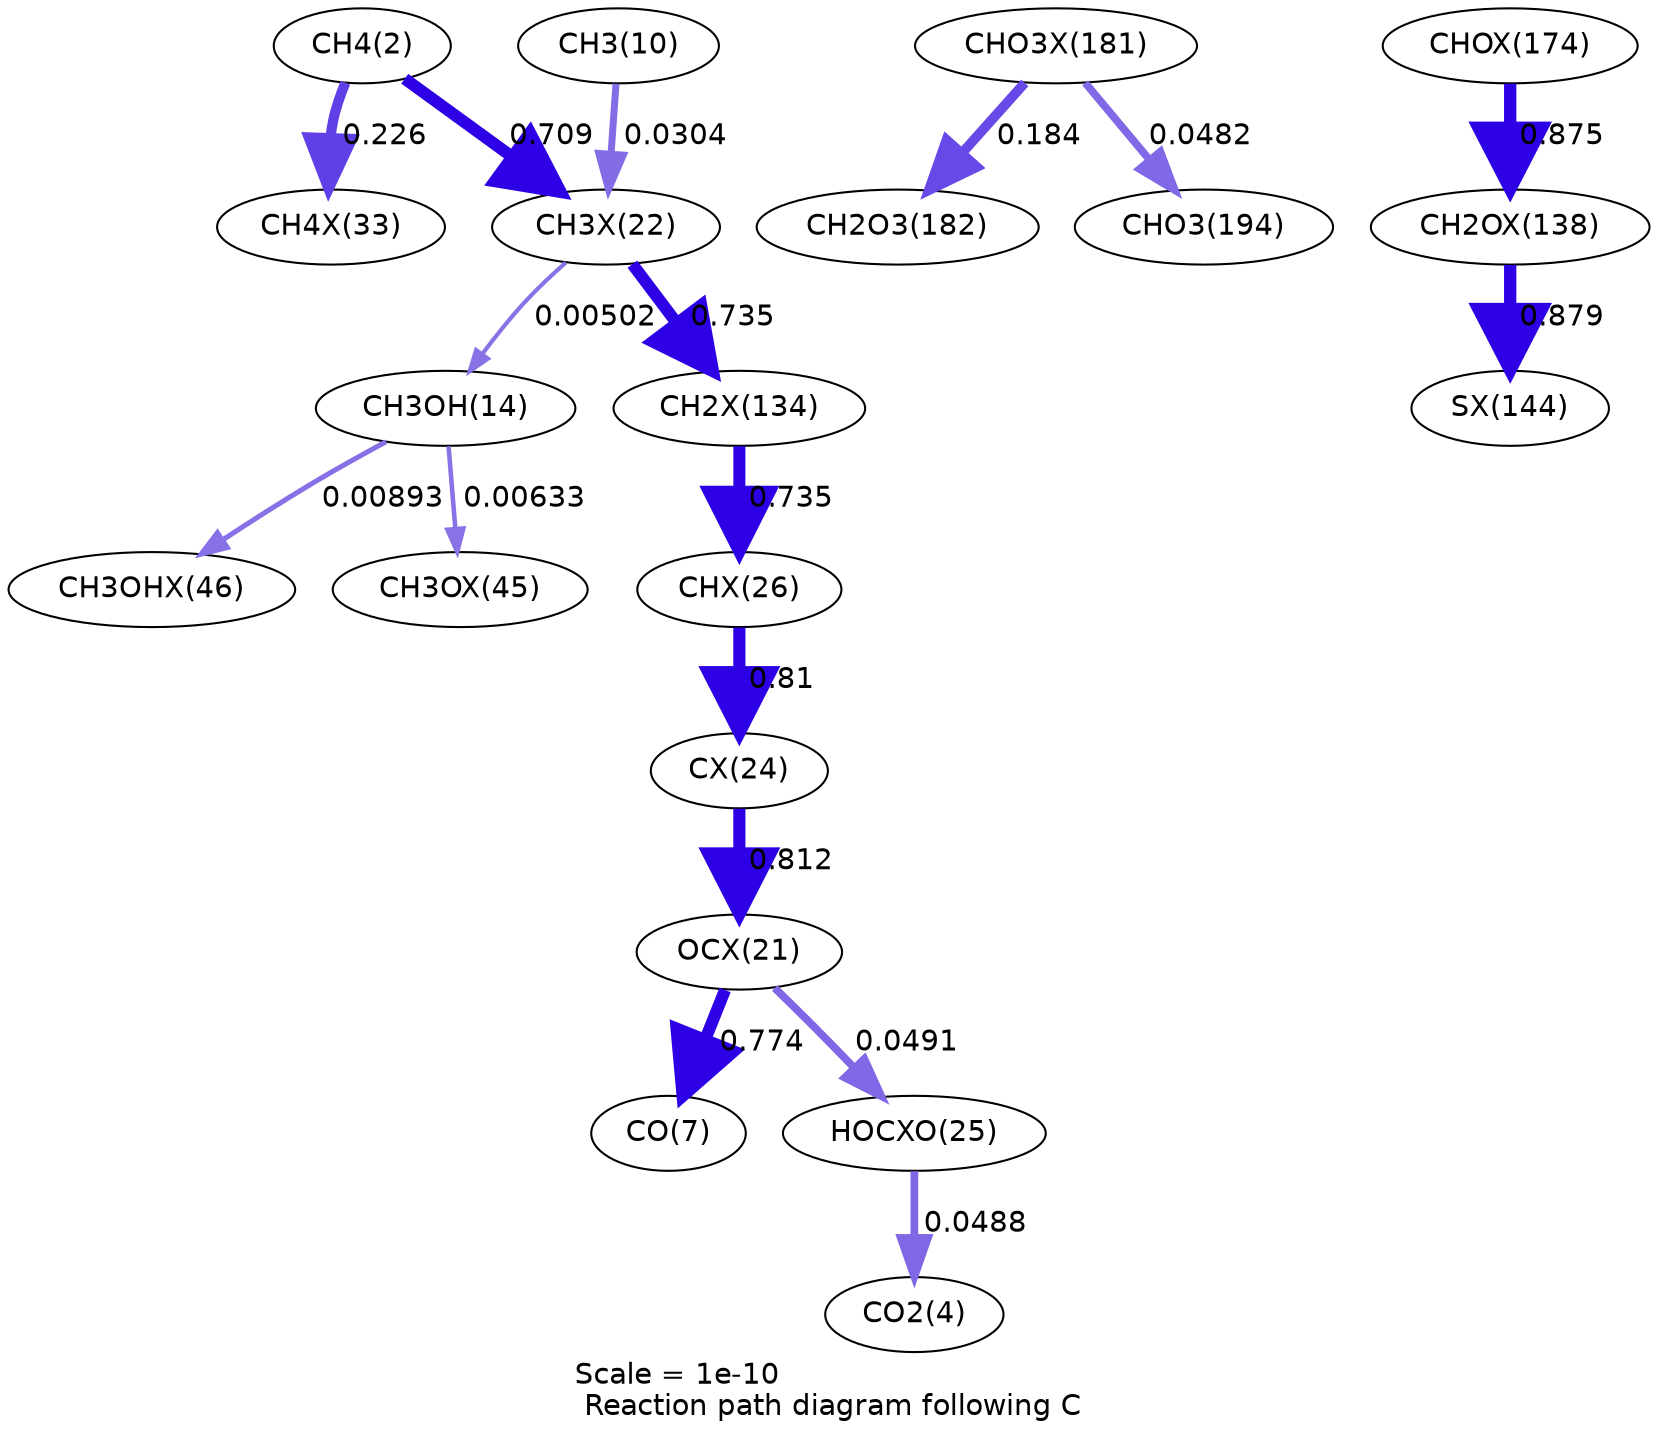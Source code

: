 digraph reaction_paths {
center=1;
s4 -> s40[fontname="Helvetica", penwidth=4.88, arrowsize=2.44, color="0.7, 0.726, 0.9"
, label=" 0.226"];
s4 -> s34[fontname="Helvetica", penwidth=5.74, arrowsize=2.87, color="0.7, 1.21, 0.9"
, label=" 0.709"];
s12 -> s34[fontname="Helvetica", penwidth=3.36, arrowsize=1.68, color="0.7, 0.53, 0.9"
, label=" 0.0304"];
s34 -> s16[fontname="Helvetica", penwidth=2, arrowsize=1, color="0.7, 0.505, 0.9"
, label=" 0.00502"];
s34 -> s50[fontname="Helvetica", penwidth=5.77, arrowsize=2.88, color="0.7, 1.23, 0.9"
, label=" 0.735"];
s16 -> s49[fontname="Helvetica", penwidth=2.44, arrowsize=1.22, color="0.7, 0.509, 0.9"
, label=" 0.00893"];
s16 -> s48[fontname="Helvetica", penwidth=2.18, arrowsize=1.09, color="0.7, 0.506, 0.9"
, label=" 0.00633"];
s50 -> s38[fontname="Helvetica", penwidth=5.77, arrowsize=2.88, color="0.7, 1.23, 0.9"
, label=" 0.735"];
s38 -> s36[fontname="Helvetica", penwidth=5.84, arrowsize=2.92, color="0.7, 1.31, 0.9"
, label=" 0.81"];
s36 -> s33[fontname="Helvetica", penwidth=5.84, arrowsize=2.92, color="0.7, 1.31, 0.9"
, label=" 0.812"];
s33 -> s9[fontname="Helvetica", penwidth=5.81, arrowsize=2.9, color="0.7, 1.27, 0.9"
, label=" 0.774"];
s33 -> s37[fontname="Helvetica", penwidth=3.72, arrowsize=1.86, color="0.7, 0.549, 0.9"
, label=" 0.0491"];
s37 -> s6[fontname="Helvetica", penwidth=3.72, arrowsize=1.86, color="0.7, 0.549, 0.9"
, label=" 0.0488"];
s57 -> s28[fontname="Helvetica", penwidth=4.72, arrowsize=2.36, color="0.7, 0.684, 0.9"
, label=" 0.184"];
s52 -> s54[fontname="Helvetica", penwidth=5.9, arrowsize=2.95, color="0.7, 1.38, 0.9"
, label=" 0.879"];
s56 -> s52[fontname="Helvetica", penwidth=5.9, arrowsize=2.95, color="0.7, 1.37, 0.9"
, label=" 0.875"];
s57 -> s29[fontname="Helvetica", penwidth=3.71, arrowsize=1.86, color="0.7, 0.548, 0.9"
, label=" 0.0482"];
s4 [ fontname="Helvetica", label="CH4(2)"];
s6 [ fontname="Helvetica", label="CO2(4)"];
s9 [ fontname="Helvetica", label="CO(7)"];
s12 [ fontname="Helvetica", label="CH3(10)"];
s16 [ fontname="Helvetica", label="CH3OH(14)"];
s28 [ fontname="Helvetica", label="CH2O3(182)"];
s29 [ fontname="Helvetica", label="CHO3(194)"];
s33 [ fontname="Helvetica", label="OCX(21)"];
s34 [ fontname="Helvetica", label="CH3X(22)"];
s36 [ fontname="Helvetica", label="CX(24)"];
s37 [ fontname="Helvetica", label="HOCXO(25)"];
s38 [ fontname="Helvetica", label="CHX(26)"];
s40 [ fontname="Helvetica", label="CH4X(33)"];
s48 [ fontname="Helvetica", label="CH3OX(45)"];
s49 [ fontname="Helvetica", label="CH3OHX(46)"];
s50 [ fontname="Helvetica", label="CH2X(134)"];
s52 [ fontname="Helvetica", label="CH2OX(138)"];
s54 [ fontname="Helvetica", label="SX(144)"];
s56 [ fontname="Helvetica", label="CHOX(174)"];
s57 [ fontname="Helvetica", label="CHO3X(181)"];
 label = "Scale = 1e-10\l Reaction path diagram following C";
 fontname = "Helvetica";
}
